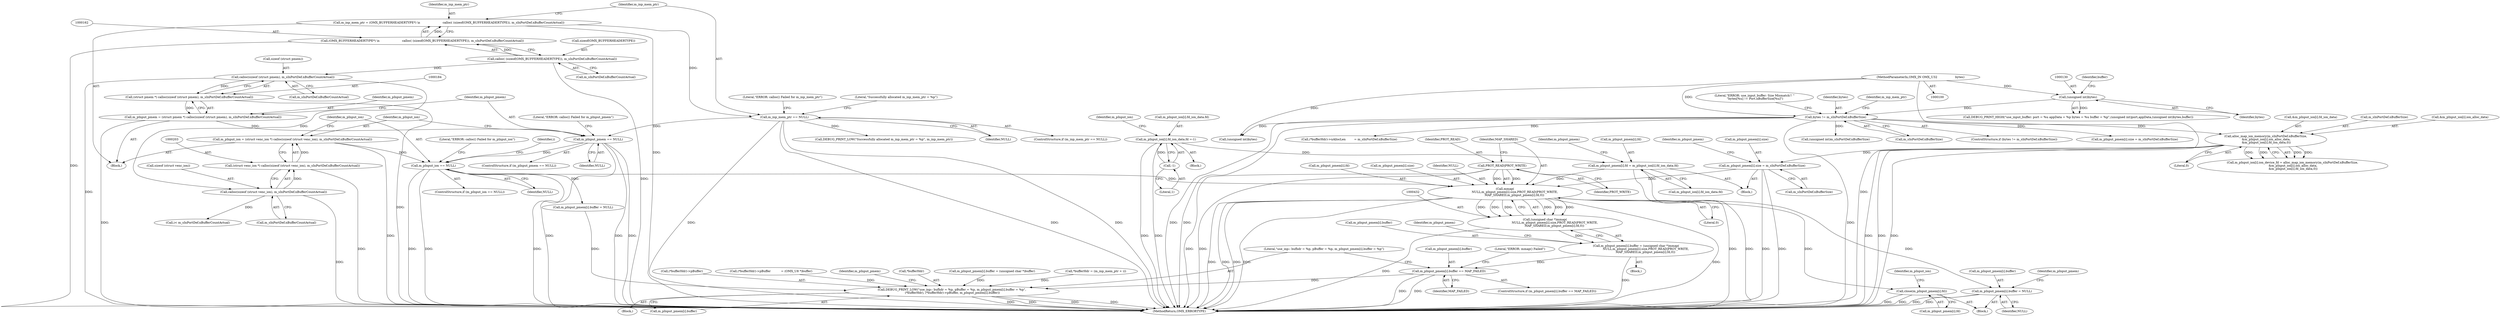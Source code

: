 digraph "0_Android_7558d03e6498e970b761aa44fff6b2c659202d95_1@array" {
"1000433" [label="(Call,mmap(\n                     NULL,m_pInput_pmem[i].size,PROT_READ|PROT_WRITE,\n                    MAP_SHARED,m_pInput_pmem[i].fd,0))"];
"1000211" [label="(Call,m_pInput_ion == NULL)"];
"1000200" [label="(Call,m_pInput_ion = (struct venc_ion *) calloc(sizeof (struct venc_ion), m_sInPortDef.nBufferCountActual))"];
"1000202" [label="(Call,(struct venc_ion *) calloc(sizeof (struct venc_ion), m_sInPortDef.nBufferCountActual))"];
"1000204" [label="(Call,calloc(sizeof (struct venc_ion), m_sInPortDef.nBufferCountActual))"];
"1000185" [label="(Call,calloc(sizeof (struct pmem), m_sInPortDef.nBufferCountActual))"];
"1000163" [label="(Call,calloc( (sizeof(OMX_BUFFERHEADERTYPE)), m_sInPortDef.nBufferCountActual))"];
"1000192" [label="(Call,m_pInput_pmem == NULL)"];
"1000181" [label="(Call,m_pInput_pmem = (struct pmem *) calloc(sizeof (struct pmem), m_sInPortDef.nBufferCountActual))"];
"1000183" [label="(Call,(struct pmem *) calloc(sizeof (struct pmem), m_sInPortDef.nBufferCountActual))"];
"1000170" [label="(Call,m_inp_mem_ptr == NULL)"];
"1000159" [label="(Call,m_inp_mem_ptr = (OMX_BUFFERHEADERTYPE*) \\n                        calloc( (sizeof(OMX_BUFFERHEADERTYPE)), m_sInPortDef.nBufferCountActual))"];
"1000161" [label="(Call,(OMX_BUFFERHEADERTYPE*) \\n                        calloc( (sizeof(OMX_BUFFERHEADERTYPE)), m_sInPortDef.nBufferCountActual))"];
"1000398" [label="(Call,m_pInput_pmem[i].size = m_sInPortDef.nBufferSize)"];
"1000355" [label="(Call,alloc_map_ion_memory(m_sInPortDef.nBufferSize,\n &m_pInput_ion[i].ion_alloc_data,\n &m_pInput_ion[i].fd_ion_data,0))"];
"1000134" [label="(Call,bytes != m_sInPortDef.nBufferSize)"];
"1000129" [label="(Call,(unsigned int)bytes)"];
"1000105" [label="(MethodParameterIn,OMX_IN OMX_U32                   bytes)"];
"1000440" [label="(Call,PROT_READ|PROT_WRITE)"];
"1000385" [label="(Call,m_pInput_pmem[i].fd = m_pInput_ion[i].fd_ion_data.fd)"];
"1000247" [label="(Call,m_pInput_ion[i].fd_ion_data.fd =-1)"];
"1000255" [label="(Call,-1)"];
"1000431" [label="(Call,(unsigned char *)mmap(\n                     NULL,m_pInput_pmem[i].size,PROT_READ|PROT_WRITE,\n                    MAP_SHARED,m_pInput_pmem[i].fd,0))"];
"1000425" [label="(Call,m_pInput_pmem[i].buffer = (unsigned char *)mmap(\n                     NULL,m_pInput_pmem[i].size,PROT_READ|PROT_WRITE,\n                    MAP_SHARED,m_pInput_pmem[i].fd,0))"];
"1000451" [label="(Call,m_pInput_pmem[i].buffer == MAP_FAILED)"];
"1000559" [label="(Call,DEBUG_PRINT_LOW(\"use_inp:: bufhdr = %p, pBuffer = %p, m_pInput_pmem[i].buffer = %p\",\n (*bufferHdr), (*bufferHdr)->pBuffer, m_pInput_pmem[i].buffer))"];
"1000461" [label="(Call,m_pInput_pmem[i].buffer = NULL)"];
"1000468" [label="(Call,close(m_pInput_pmem[i].fd))"];
"1000204" [label="(Call,calloc(sizeof (struct venc_ion), m_sInPortDef.nBufferCountActual))"];
"1000133" [label="(ControlStructure,if (bytes != m_sInPortDef.nBufferSize))"];
"1000385" [label="(Call,m_pInput_pmem[i].fd = m_pInput_ion[i].fd_ion_data.fd)"];
"1000359" [label="(Call,&m_pInput_ion[i].ion_alloc_data)"];
"1000443" [label="(Identifier,MAP_SHARED)"];
"1000523" [label="(Call,m_pInput_pmem[i].size = m_sInPortDef.nBufferSize)"];
"1000597" [label="(MethodReturn,OMX_ERRORTYPE)"];
"1000134" [label="(Call,bytes != m_sInPortDef.nBufferSize)"];
"1000458" [label="(Block,)"];
"1000166" [label="(Call,m_sInPortDef.nBufferCountActual)"];
"1000399" [label="(Call,m_pInput_pmem[i].size)"];
"1000386" [label="(Call,m_pInput_pmem[i].fd)"];
"1000567" [label="(Call,m_pInput_pmem[i].buffer)"];
"1000129" [label="(Call,(unsigned int)bytes)"];
"1000442" [label="(Identifier,PROT_WRITE)"];
"1000183" [label="(Call,(struct pmem *) calloc(sizeof (struct pmem), m_sInPortDef.nBufferCountActual))"];
"1000201" [label="(Identifier,m_pInput_ion)"];
"1000302" [label="(Call,(*bufferHdr)->pBuffer           = (OMX_U8 *)buffer)"];
"1000213" [label="(Identifier,NULL)"];
"1000135" [label="(Identifier,bytes)"];
"1000175" [label="(Literal,\"ERROR: calloc() Failed for m_inp_mem_ptr\")"];
"1000371" [label="(Literal,0)"];
"1000450" [label="(ControlStructure,if (m_pInput_pmem[i].buffer == MAP_FAILED))"];
"1000132" [label="(Identifier,buffer)"];
"1000325" [label="(Call,(*bufferHdr)->nAllocLen         = m_sInPortDef.nBufferSize)"];
"1000434" [label="(Identifier,NULL)"];
"1000355" [label="(Call,alloc_map_ion_memory(m_sInPortDef.nBufferSize,\n &m_pInput_ion[i].ion_alloc_data,\n &m_pInput_ion[i].fd_ion_data,0))"];
"1000188" [label="(Call,m_sInPortDef.nBufferCountActual)"];
"1000172" [label="(Identifier,NULL)"];
"1000426" [label="(Call,m_pInput_pmem[i].buffer)"];
"1000179" [label="(Literal,\"Successfully allocated m_inp_mem_ptr = %p\")"];
"1000404" [label="(Call,m_sInPortDef.nBufferSize)"];
"1000181" [label="(Call,m_pInput_pmem = (struct pmem *) calloc(sizeof (struct pmem), m_sInPortDef.nBufferCountActual))"];
"1000131" [label="(Identifier,bytes)"];
"1000185" [label="(Call,calloc(sizeof (struct pmem), m_sInPortDef.nBufferCountActual))"];
"1000460" [label="(Literal,\"ERROR: mmap() Failed\")"];
"1000560" [label="(Literal,\"use_inp:: bufhdr = %p, pBuffer = %p, m_pInput_pmem[i].buffer = %p\")"];
"1000194" [label="(Identifier,NULL)"];
"1000123" [label="(Call,DEBUG_PRINT_HIGH(\"use_input_buffer: port = %u appData = %p bytes = %u buffer = %p\",(unsigned int)port,appData,(unsigned int)bytes,buffer))"];
"1000424" [label="(Block,)"];
"1000212" [label="(Identifier,m_pInput_ion)"];
"1000433" [label="(Call,mmap(\n                     NULL,m_pInput_pmem[i].size,PROT_READ|PROT_WRITE,\n                    MAP_SHARED,m_pInput_pmem[i].fd,0))"];
"1000230" [label="(Block,)"];
"1000159" [label="(Call,m_inp_mem_ptr = (OMX_BUFFERHEADERTYPE*) \\n                        calloc( (sizeof(OMX_BUFFERHEADERTYPE)), m_sInPortDef.nBufferCountActual))"];
"1000191" [label="(ControlStructure,if (m_pInput_pmem == NULL))"];
"1000261" [label="(Identifier,m_pInput_ion)"];
"1000105" [label="(MethodParameterIn,OMX_IN OMX_U32                   bytes)"];
"1000410" [label="(Identifier,m_pInput_pmem)"];
"1000577" [label="(Identifier,m_pInput_pmem)"];
"1000154" [label="(Identifier,m_inp_mem_ptr)"];
"1000561" [label="(Call,*bufferHdr)"];
"1000216" [label="(Literal,\"ERROR: calloc() Failed for m_pInput_ion\")"];
"1000444" [label="(Call,m_pInput_pmem[i].fd)"];
"1000451" [label="(Call,m_pInput_pmem[i].buffer == MAP_FAILED)"];
"1000169" [label="(ControlStructure,if (m_inp_mem_ptr == NULL))"];
"1000161" [label="(Call,(OMX_BUFFERHEADERTYPE*) \\n                        calloc( (sizeof(OMX_BUFFERHEADERTYPE)), m_sInPortDef.nBufferCountActual))"];
"1000452" [label="(Call,m_pInput_pmem[i].buffer)"];
"1000532" [label="(Call,m_pInput_pmem[i].buffer = (unsigned char *)buffer)"];
"1000440" [label="(Call,PROT_READ|PROT_WRITE)"];
"1000461" [label="(Call,m_pInput_pmem[i].buffer = NULL)"];
"1000291" [label="(Block,)"];
"1000141" [label="(Literal,\"ERROR: use_input_buffer: Size Mismatch!! \"\n \"bytes[%u] != Port.nBufferSize[%u]\")"];
"1000200" [label="(Call,m_pInput_ion = (struct venc_ion *) calloc(sizeof (struct venc_ion), m_sInPortDef.nBufferCountActual))"];
"1000186" [label="(Call,sizeof (struct pmem))"];
"1000435" [label="(Call,m_pInput_pmem[i].size)"];
"1000155" [label="(Block,)"];
"1000142" [label="(Call,(unsigned int)bytes)"];
"1000292" [label="(Call,*bufferHdr = (m_inp_mem_ptr + i))"];
"1000441" [label="(Identifier,PROT_READ)"];
"1000211" [label="(Call,m_pInput_ion == NULL)"];
"1000197" [label="(Literal,\"ERROR: calloc() Failed for m_pInput_pmem\")"];
"1000248" [label="(Call,m_pInput_ion[i].fd_ion_data.fd)"];
"1000468" [label="(Call,close(m_pInput_pmem[i].fd))"];
"1000431" [label="(Call,(unsigned char *)mmap(\n                     NULL,m_pInput_pmem[i].size,PROT_READ|PROT_WRITE,\n                    MAP_SHARED,m_pInput_pmem[i].fd,0))"];
"1000170" [label="(Call,m_inp_mem_ptr == NULL)"];
"1000349" [label="(Call,m_pInput_ion[i].ion_device_fd = alloc_map_ion_memory(m_sInPortDef.nBufferSize,\n &m_pInput_ion[i].ion_alloc_data,\n &m_pInput_ion[i].fd_ion_data,0))"];
"1000163" [label="(Call,calloc( (sizeof(OMX_BUFFERHEADERTYPE)), m_sInPortDef.nBufferCountActual))"];
"1000223" [label="(Call,i< m_sInPortDef.nBufferCountActual)"];
"1000365" [label="(Call,&m_pInput_ion[i].fd_ion_data)"];
"1000401" [label="(Identifier,m_pInput_pmem)"];
"1000467" [label="(Identifier,NULL)"];
"1000563" [label="(Call,(*bufferHdr)->pBuffer)"];
"1000193" [label="(Identifier,m_pInput_pmem)"];
"1000449" [label="(Literal,0)"];
"1000471" [label="(Identifier,m_pInput_pmem)"];
"1000207" [label="(Call,m_sInPortDef.nBufferCountActual)"];
"1000391" [label="(Call,m_pInput_ion[i].fd_ion_data.fd)"];
"1000414" [label="(Call,m_pInput_pmem[i].buffer = NULL)"];
"1000255" [label="(Call,-1)"];
"1000192" [label="(Call,m_pInput_pmem == NULL)"];
"1000477" [label="(Identifier,m_pInput_ion)"];
"1000348" [label="(Block,)"];
"1000454" [label="(Identifier,m_pInput_pmem)"];
"1000469" [label="(Call,m_pInput_pmem[i].fd)"];
"1000210" [label="(ControlStructure,if (m_pInput_ion == NULL))"];
"1000247" [label="(Call,m_pInput_ion[i].fd_ion_data.fd =-1)"];
"1000164" [label="(Call,sizeof(OMX_BUFFERHEADERTYPE))"];
"1000182" [label="(Identifier,m_pInput_pmem)"];
"1000256" [label="(Literal,1)"];
"1000145" [label="(Call,(unsigned int)m_sInPortDef.nBufferSize)"];
"1000171" [label="(Identifier,m_inp_mem_ptr)"];
"1000178" [label="(Call,DEBUG_PRINT_LOW(\"Successfully allocated m_inp_mem_ptr = %p\", m_inp_mem_ptr))"];
"1000457" [label="(Identifier,MAP_FAILED)"];
"1000205" [label="(Call,sizeof (struct venc_ion))"];
"1000559" [label="(Call,DEBUG_PRINT_LOW(\"use_inp:: bufhdr = %p, pBuffer = %p, m_pInput_pmem[i].buffer = %p\",\n (*bufferHdr), (*bufferHdr)->pBuffer, m_pInput_pmem[i].buffer))"];
"1000356" [label="(Call,m_sInPortDef.nBufferSize)"];
"1000221" [label="(Identifier,i)"];
"1000425" [label="(Call,m_pInput_pmem[i].buffer = (unsigned char *)mmap(\n                     NULL,m_pInput_pmem[i].size,PROT_READ|PROT_WRITE,\n                    MAP_SHARED,m_pInput_pmem[i].fd,0))"];
"1000398" [label="(Call,m_pInput_pmem[i].size = m_sInPortDef.nBufferSize)"];
"1000160" [label="(Identifier,m_inp_mem_ptr)"];
"1000462" [label="(Call,m_pInput_pmem[i].buffer)"];
"1000202" [label="(Call,(struct venc_ion *) calloc(sizeof (struct venc_ion), m_sInPortDef.nBufferCountActual))"];
"1000136" [label="(Call,m_sInPortDef.nBufferSize)"];
"1000433" -> "1000431"  [label="AST: "];
"1000433" -> "1000449"  [label="CFG: "];
"1000434" -> "1000433"  [label="AST: "];
"1000435" -> "1000433"  [label="AST: "];
"1000440" -> "1000433"  [label="AST: "];
"1000443" -> "1000433"  [label="AST: "];
"1000444" -> "1000433"  [label="AST: "];
"1000449" -> "1000433"  [label="AST: "];
"1000431" -> "1000433"  [label="CFG: "];
"1000433" -> "1000597"  [label="DDG: "];
"1000433" -> "1000597"  [label="DDG: "];
"1000433" -> "1000597"  [label="DDG: "];
"1000433" -> "1000597"  [label="DDG: "];
"1000433" -> "1000597"  [label="DDG: "];
"1000433" -> "1000431"  [label="DDG: "];
"1000433" -> "1000431"  [label="DDG: "];
"1000433" -> "1000431"  [label="DDG: "];
"1000433" -> "1000431"  [label="DDG: "];
"1000433" -> "1000431"  [label="DDG: "];
"1000433" -> "1000431"  [label="DDG: "];
"1000211" -> "1000433"  [label="DDG: "];
"1000398" -> "1000433"  [label="DDG: "];
"1000440" -> "1000433"  [label="DDG: "];
"1000440" -> "1000433"  [label="DDG: "];
"1000385" -> "1000433"  [label="DDG: "];
"1000433" -> "1000461"  [label="DDG: "];
"1000433" -> "1000468"  [label="DDG: "];
"1000211" -> "1000210"  [label="AST: "];
"1000211" -> "1000213"  [label="CFG: "];
"1000212" -> "1000211"  [label="AST: "];
"1000213" -> "1000211"  [label="AST: "];
"1000216" -> "1000211"  [label="CFG: "];
"1000221" -> "1000211"  [label="CFG: "];
"1000211" -> "1000597"  [label="DDG: "];
"1000211" -> "1000597"  [label="DDG: "];
"1000211" -> "1000597"  [label="DDG: "];
"1000200" -> "1000211"  [label="DDG: "];
"1000192" -> "1000211"  [label="DDG: "];
"1000211" -> "1000414"  [label="DDG: "];
"1000200" -> "1000155"  [label="AST: "];
"1000200" -> "1000202"  [label="CFG: "];
"1000201" -> "1000200"  [label="AST: "];
"1000202" -> "1000200"  [label="AST: "];
"1000212" -> "1000200"  [label="CFG: "];
"1000200" -> "1000597"  [label="DDG: "];
"1000202" -> "1000200"  [label="DDG: "];
"1000202" -> "1000204"  [label="CFG: "];
"1000203" -> "1000202"  [label="AST: "];
"1000204" -> "1000202"  [label="AST: "];
"1000202" -> "1000597"  [label="DDG: "];
"1000204" -> "1000202"  [label="DDG: "];
"1000204" -> "1000207"  [label="CFG: "];
"1000205" -> "1000204"  [label="AST: "];
"1000207" -> "1000204"  [label="AST: "];
"1000204" -> "1000597"  [label="DDG: "];
"1000185" -> "1000204"  [label="DDG: "];
"1000204" -> "1000223"  [label="DDG: "];
"1000185" -> "1000183"  [label="AST: "];
"1000185" -> "1000188"  [label="CFG: "];
"1000186" -> "1000185"  [label="AST: "];
"1000188" -> "1000185"  [label="AST: "];
"1000183" -> "1000185"  [label="CFG: "];
"1000185" -> "1000597"  [label="DDG: "];
"1000185" -> "1000183"  [label="DDG: "];
"1000163" -> "1000185"  [label="DDG: "];
"1000163" -> "1000161"  [label="AST: "];
"1000163" -> "1000166"  [label="CFG: "];
"1000164" -> "1000163"  [label="AST: "];
"1000166" -> "1000163"  [label="AST: "];
"1000161" -> "1000163"  [label="CFG: "];
"1000163" -> "1000597"  [label="DDG: "];
"1000163" -> "1000161"  [label="DDG: "];
"1000192" -> "1000191"  [label="AST: "];
"1000192" -> "1000194"  [label="CFG: "];
"1000193" -> "1000192"  [label="AST: "];
"1000194" -> "1000192"  [label="AST: "];
"1000197" -> "1000192"  [label="CFG: "];
"1000201" -> "1000192"  [label="CFG: "];
"1000192" -> "1000597"  [label="DDG: "];
"1000192" -> "1000597"  [label="DDG: "];
"1000192" -> "1000597"  [label="DDG: "];
"1000181" -> "1000192"  [label="DDG: "];
"1000170" -> "1000192"  [label="DDG: "];
"1000181" -> "1000155"  [label="AST: "];
"1000181" -> "1000183"  [label="CFG: "];
"1000182" -> "1000181"  [label="AST: "];
"1000183" -> "1000181"  [label="AST: "];
"1000193" -> "1000181"  [label="CFG: "];
"1000181" -> "1000597"  [label="DDG: "];
"1000183" -> "1000181"  [label="DDG: "];
"1000184" -> "1000183"  [label="AST: "];
"1000183" -> "1000597"  [label="DDG: "];
"1000170" -> "1000169"  [label="AST: "];
"1000170" -> "1000172"  [label="CFG: "];
"1000171" -> "1000170"  [label="AST: "];
"1000172" -> "1000170"  [label="AST: "];
"1000175" -> "1000170"  [label="CFG: "];
"1000179" -> "1000170"  [label="CFG: "];
"1000170" -> "1000597"  [label="DDG: "];
"1000170" -> "1000597"  [label="DDG: "];
"1000170" -> "1000597"  [label="DDG: "];
"1000159" -> "1000170"  [label="DDG: "];
"1000170" -> "1000178"  [label="DDG: "];
"1000159" -> "1000155"  [label="AST: "];
"1000159" -> "1000161"  [label="CFG: "];
"1000160" -> "1000159"  [label="AST: "];
"1000161" -> "1000159"  [label="AST: "];
"1000171" -> "1000159"  [label="CFG: "];
"1000159" -> "1000597"  [label="DDG: "];
"1000161" -> "1000159"  [label="DDG: "];
"1000162" -> "1000161"  [label="AST: "];
"1000161" -> "1000597"  [label="DDG: "];
"1000398" -> "1000348"  [label="AST: "];
"1000398" -> "1000404"  [label="CFG: "];
"1000399" -> "1000398"  [label="AST: "];
"1000404" -> "1000398"  [label="AST: "];
"1000410" -> "1000398"  [label="CFG: "];
"1000398" -> "1000597"  [label="DDG: "];
"1000398" -> "1000597"  [label="DDG: "];
"1000355" -> "1000398"  [label="DDG: "];
"1000355" -> "1000349"  [label="AST: "];
"1000355" -> "1000371"  [label="CFG: "];
"1000356" -> "1000355"  [label="AST: "];
"1000359" -> "1000355"  [label="AST: "];
"1000365" -> "1000355"  [label="AST: "];
"1000371" -> "1000355"  [label="AST: "];
"1000349" -> "1000355"  [label="CFG: "];
"1000355" -> "1000597"  [label="DDG: "];
"1000355" -> "1000597"  [label="DDG: "];
"1000355" -> "1000597"  [label="DDG: "];
"1000355" -> "1000349"  [label="DDG: "];
"1000355" -> "1000349"  [label="DDG: "];
"1000355" -> "1000349"  [label="DDG: "];
"1000355" -> "1000349"  [label="DDG: "];
"1000134" -> "1000355"  [label="DDG: "];
"1000134" -> "1000133"  [label="AST: "];
"1000134" -> "1000136"  [label="CFG: "];
"1000135" -> "1000134"  [label="AST: "];
"1000136" -> "1000134"  [label="AST: "];
"1000141" -> "1000134"  [label="CFG: "];
"1000154" -> "1000134"  [label="CFG: "];
"1000134" -> "1000597"  [label="DDG: "];
"1000134" -> "1000597"  [label="DDG: "];
"1000134" -> "1000597"  [label="DDG: "];
"1000129" -> "1000134"  [label="DDG: "];
"1000105" -> "1000134"  [label="DDG: "];
"1000134" -> "1000142"  [label="DDG: "];
"1000134" -> "1000145"  [label="DDG: "];
"1000134" -> "1000325"  [label="DDG: "];
"1000134" -> "1000523"  [label="DDG: "];
"1000129" -> "1000123"  [label="AST: "];
"1000129" -> "1000131"  [label="CFG: "];
"1000130" -> "1000129"  [label="AST: "];
"1000131" -> "1000129"  [label="AST: "];
"1000132" -> "1000129"  [label="CFG: "];
"1000129" -> "1000123"  [label="DDG: "];
"1000105" -> "1000129"  [label="DDG: "];
"1000105" -> "1000100"  [label="AST: "];
"1000105" -> "1000597"  [label="DDG: "];
"1000105" -> "1000142"  [label="DDG: "];
"1000440" -> "1000442"  [label="CFG: "];
"1000441" -> "1000440"  [label="AST: "];
"1000442" -> "1000440"  [label="AST: "];
"1000443" -> "1000440"  [label="CFG: "];
"1000440" -> "1000597"  [label="DDG: "];
"1000440" -> "1000597"  [label="DDG: "];
"1000385" -> "1000348"  [label="AST: "];
"1000385" -> "1000391"  [label="CFG: "];
"1000386" -> "1000385"  [label="AST: "];
"1000391" -> "1000385"  [label="AST: "];
"1000401" -> "1000385"  [label="CFG: "];
"1000385" -> "1000597"  [label="DDG: "];
"1000385" -> "1000597"  [label="DDG: "];
"1000247" -> "1000385"  [label="DDG: "];
"1000247" -> "1000230"  [label="AST: "];
"1000247" -> "1000255"  [label="CFG: "];
"1000248" -> "1000247"  [label="AST: "];
"1000255" -> "1000247"  [label="AST: "];
"1000261" -> "1000247"  [label="CFG: "];
"1000247" -> "1000597"  [label="DDG: "];
"1000247" -> "1000597"  [label="DDG: "];
"1000255" -> "1000247"  [label="DDG: "];
"1000255" -> "1000256"  [label="CFG: "];
"1000256" -> "1000255"  [label="AST: "];
"1000431" -> "1000425"  [label="AST: "];
"1000432" -> "1000431"  [label="AST: "];
"1000425" -> "1000431"  [label="CFG: "];
"1000431" -> "1000597"  [label="DDG: "];
"1000431" -> "1000425"  [label="DDG: "];
"1000425" -> "1000424"  [label="AST: "];
"1000426" -> "1000425"  [label="AST: "];
"1000454" -> "1000425"  [label="CFG: "];
"1000425" -> "1000597"  [label="DDG: "];
"1000425" -> "1000451"  [label="DDG: "];
"1000451" -> "1000450"  [label="AST: "];
"1000451" -> "1000457"  [label="CFG: "];
"1000452" -> "1000451"  [label="AST: "];
"1000457" -> "1000451"  [label="AST: "];
"1000460" -> "1000451"  [label="CFG: "];
"1000560" -> "1000451"  [label="CFG: "];
"1000451" -> "1000597"  [label="DDG: "];
"1000451" -> "1000597"  [label="DDG: "];
"1000451" -> "1000559"  [label="DDG: "];
"1000559" -> "1000291"  [label="AST: "];
"1000559" -> "1000567"  [label="CFG: "];
"1000560" -> "1000559"  [label="AST: "];
"1000561" -> "1000559"  [label="AST: "];
"1000563" -> "1000559"  [label="AST: "];
"1000567" -> "1000559"  [label="AST: "];
"1000577" -> "1000559"  [label="CFG: "];
"1000559" -> "1000597"  [label="DDG: "];
"1000559" -> "1000597"  [label="DDG: "];
"1000559" -> "1000597"  [label="DDG: "];
"1000559" -> "1000597"  [label="DDG: "];
"1000292" -> "1000559"  [label="DDG: "];
"1000302" -> "1000559"  [label="DDG: "];
"1000532" -> "1000559"  [label="DDG: "];
"1000414" -> "1000559"  [label="DDG: "];
"1000461" -> "1000458"  [label="AST: "];
"1000461" -> "1000467"  [label="CFG: "];
"1000462" -> "1000461"  [label="AST: "];
"1000467" -> "1000461"  [label="AST: "];
"1000471" -> "1000461"  [label="CFG: "];
"1000461" -> "1000597"  [label="DDG: "];
"1000461" -> "1000597"  [label="DDG: "];
"1000468" -> "1000458"  [label="AST: "];
"1000468" -> "1000469"  [label="CFG: "];
"1000469" -> "1000468"  [label="AST: "];
"1000477" -> "1000468"  [label="CFG: "];
"1000468" -> "1000597"  [label="DDG: "];
"1000468" -> "1000597"  [label="DDG: "];
}
